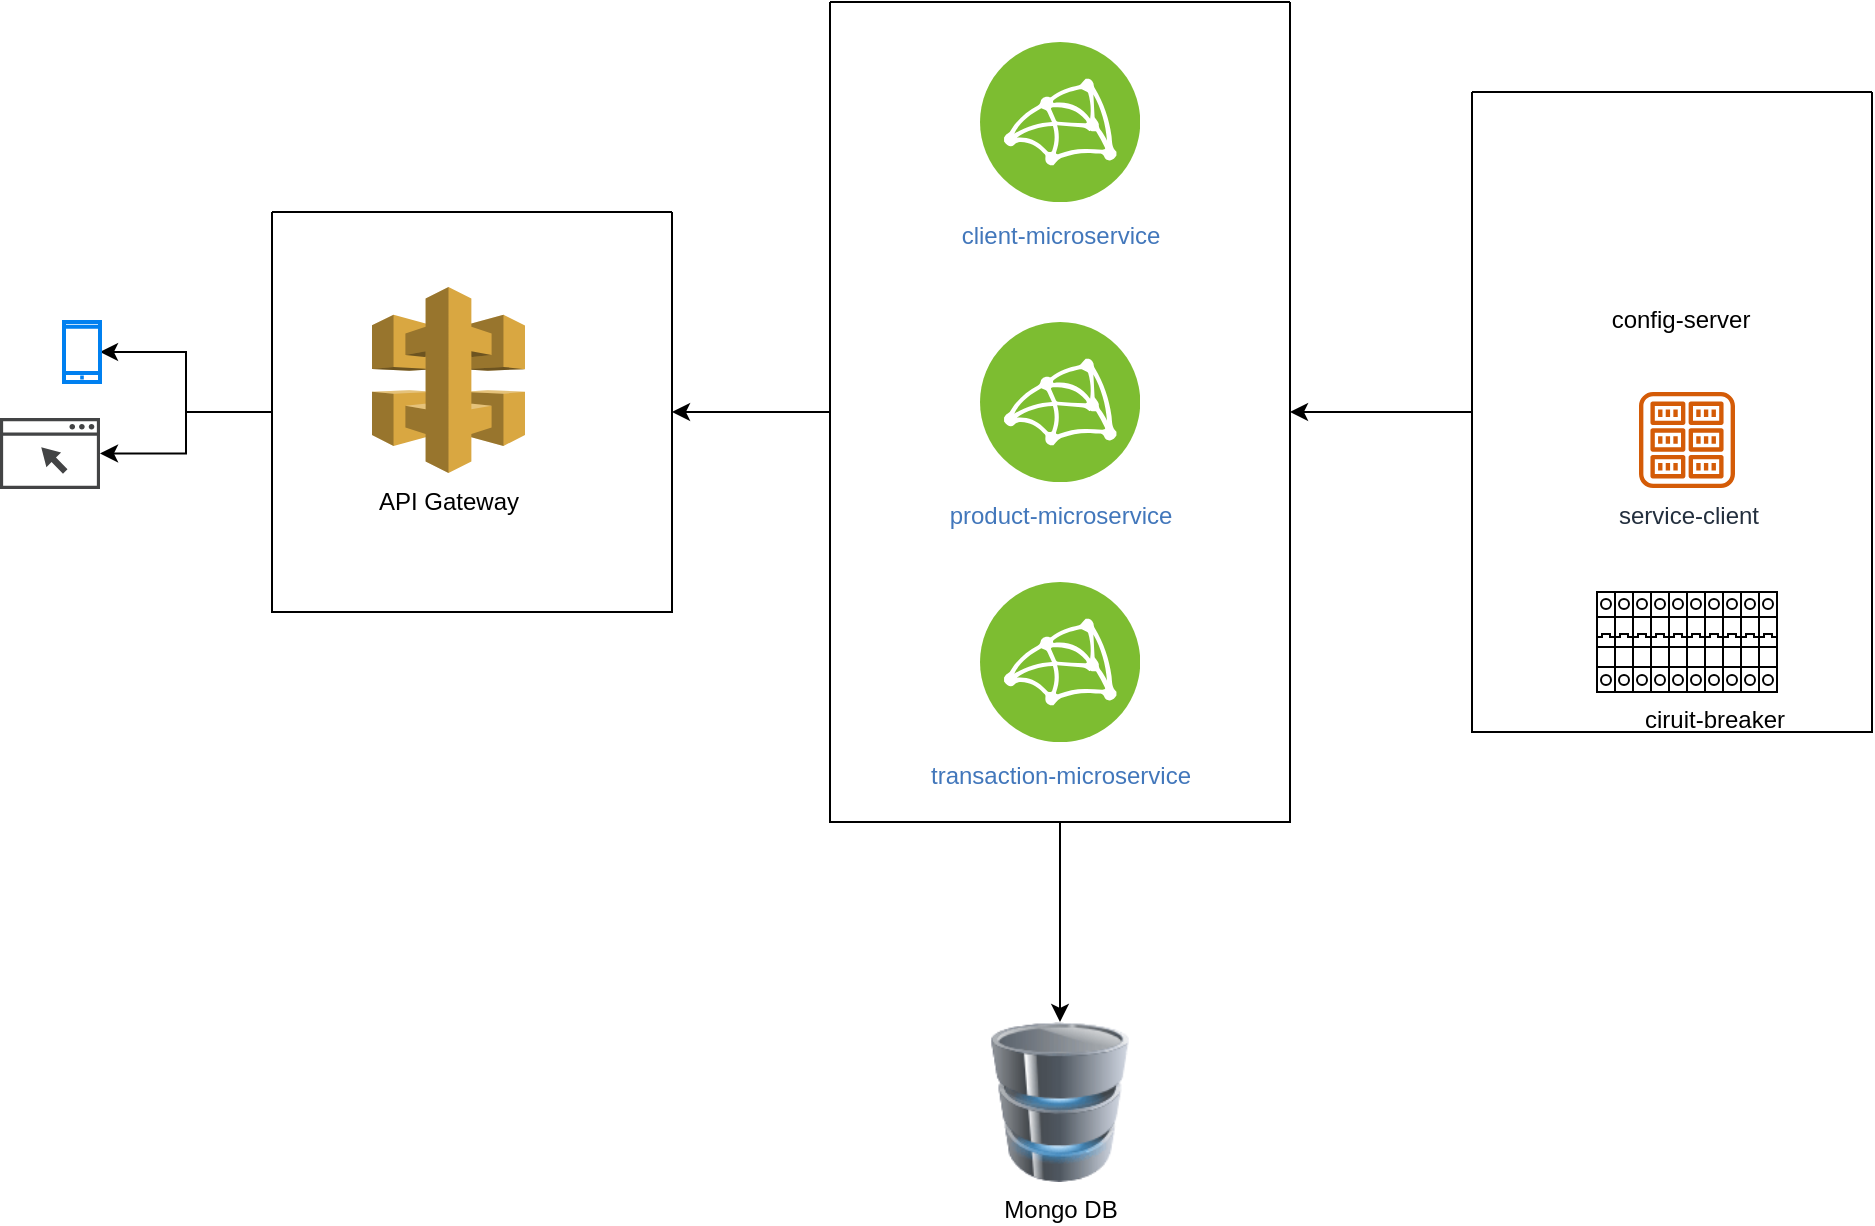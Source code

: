 <mxfile version="16.5.6" type="github">
  <diagram id="7iTIZVN0DzwUxNRBZhhm" name="Page-1">
    <mxGraphModel dx="1609" dy="468" grid="1" gridSize="10" guides="1" tooltips="1" connect="1" arrows="1" fold="1" page="1" pageScale="1" pageWidth="827" pageHeight="1169" math="0" shadow="0">
      <root>
        <mxCell id="0" />
        <mxCell id="1" parent="0" />
        <mxCell id="FQkFN-PBE5myPGdjroCt-23" style="edgeStyle=orthogonalEdgeStyle;rounded=0;orthogonalLoop=1;jettySize=auto;html=1;exitX=0;exitY=0.5;exitDx=0;exitDy=0;" edge="1" parent="1" source="FQkFN-PBE5myPGdjroCt-18" target="FQkFN-PBE5myPGdjroCt-19">
          <mxGeometry relative="1" as="geometry" />
        </mxCell>
        <mxCell id="FQkFN-PBE5myPGdjroCt-18" value="" style="swimlane;startSize=0;" vertex="1" parent="1">
          <mxGeometry x="620" y="65" width="200" height="320" as="geometry" />
        </mxCell>
        <mxCell id="FQkFN-PBE5myPGdjroCt-2" value="config-server" style="shape=image;html=1;verticalAlign=top;verticalLabelPosition=bottom;labelBackgroundColor=#ffffff;imageAspect=0;aspect=fixed;image=https://cdn2.iconfinder.com/data/icons/gnomeicontheme/48x48/apps/gnome-server-config.png" vertex="1" parent="FQkFN-PBE5myPGdjroCt-18">
          <mxGeometry x="68.5" y="30" width="70" height="70" as="geometry" />
        </mxCell>
        <mxCell id="FQkFN-PBE5myPGdjroCt-3" value="service-client" style="sketch=0;outlineConnect=0;fontColor=#232F3E;gradientColor=none;fillColor=#D45B07;strokeColor=none;dashed=0;verticalLabelPosition=bottom;verticalAlign=top;align=center;html=1;fontSize=12;fontStyle=0;aspect=fixed;pointerEvents=1;shape=mxgraph.aws4.registry;" vertex="1" parent="FQkFN-PBE5myPGdjroCt-18">
          <mxGeometry x="83.5" y="150" width="48" height="48" as="geometry" />
        </mxCell>
        <mxCell id="FQkFN-PBE5myPGdjroCt-6" value="" style="verticalLabelPosition=bottom;dashed=0;shadow=0;html=1;align=center;verticalAlign=top;shape=mxgraph.cabinets.cb_1p;" vertex="1" parent="FQkFN-PBE5myPGdjroCt-18">
          <mxGeometry x="62.5" y="250" width="9" height="50" as="geometry" />
        </mxCell>
        <mxCell id="FQkFN-PBE5myPGdjroCt-7" value="" style="verticalLabelPosition=bottom;dashed=0;shadow=0;html=1;align=center;verticalAlign=top;shape=mxgraph.cabinets.cb_1p;" vertex="1" parent="FQkFN-PBE5myPGdjroCt-18">
          <mxGeometry x="71.5" y="250" width="9" height="50" as="geometry" />
        </mxCell>
        <mxCell id="FQkFN-PBE5myPGdjroCt-8" value="" style="verticalLabelPosition=bottom;dashed=0;shadow=0;html=1;align=center;verticalAlign=top;shape=mxgraph.cabinets.cb_1p;" vertex="1" parent="FQkFN-PBE5myPGdjroCt-18">
          <mxGeometry x="80.5" y="250" width="9" height="50" as="geometry" />
        </mxCell>
        <mxCell id="FQkFN-PBE5myPGdjroCt-9" value="" style="verticalLabelPosition=bottom;dashed=0;shadow=0;html=1;align=center;verticalAlign=top;shape=mxgraph.cabinets.cb_1p;" vertex="1" parent="FQkFN-PBE5myPGdjroCt-18">
          <mxGeometry x="89.5" y="250" width="9" height="50" as="geometry" />
        </mxCell>
        <mxCell id="FQkFN-PBE5myPGdjroCt-10" value="" style="verticalLabelPosition=bottom;dashed=0;shadow=0;html=1;align=center;verticalAlign=top;shape=mxgraph.cabinets.cb_1p;" vertex="1" parent="FQkFN-PBE5myPGdjroCt-18">
          <mxGeometry x="98.5" y="250" width="9" height="50" as="geometry" />
        </mxCell>
        <mxCell id="FQkFN-PBE5myPGdjroCt-11" value="" style="verticalLabelPosition=bottom;dashed=0;shadow=0;html=1;align=center;verticalAlign=top;shape=mxgraph.cabinets.cb_1p;" vertex="1" parent="FQkFN-PBE5myPGdjroCt-18">
          <mxGeometry x="107.5" y="250" width="9" height="50" as="geometry" />
        </mxCell>
        <mxCell id="FQkFN-PBE5myPGdjroCt-12" value="ciruit-breaker" style="verticalLabelPosition=bottom;dashed=0;shadow=0;html=1;align=center;verticalAlign=top;shape=mxgraph.cabinets.cb_1p;" vertex="1" parent="FQkFN-PBE5myPGdjroCt-18">
          <mxGeometry x="116.5" y="250" width="9" height="50" as="geometry" />
        </mxCell>
        <mxCell id="FQkFN-PBE5myPGdjroCt-13" value="" style="verticalLabelPosition=bottom;dashed=0;shadow=0;html=1;align=center;verticalAlign=top;shape=mxgraph.cabinets.cb_1p;" vertex="1" parent="FQkFN-PBE5myPGdjroCt-18">
          <mxGeometry x="125.5" y="250" width="9" height="50" as="geometry" />
        </mxCell>
        <mxCell id="FQkFN-PBE5myPGdjroCt-14" value="" style="verticalLabelPosition=bottom;dashed=0;shadow=0;html=1;align=center;verticalAlign=top;shape=mxgraph.cabinets.cb_1p;" vertex="1" parent="FQkFN-PBE5myPGdjroCt-18">
          <mxGeometry x="134.5" y="250" width="9" height="50" as="geometry" />
        </mxCell>
        <mxCell id="FQkFN-PBE5myPGdjroCt-15" value="" style="verticalLabelPosition=bottom;dashed=0;shadow=0;html=1;align=center;verticalAlign=top;shape=mxgraph.cabinets.cb_1p;" vertex="1" parent="FQkFN-PBE5myPGdjroCt-18">
          <mxGeometry x="143.5" y="250" width="9" height="50" as="geometry" />
        </mxCell>
        <mxCell id="FQkFN-PBE5myPGdjroCt-22" style="edgeStyle=orthogonalEdgeStyle;rounded=0;orthogonalLoop=1;jettySize=auto;html=1;entryX=0.5;entryY=0;entryDx=0;entryDy=0;" edge="1" parent="1" source="FQkFN-PBE5myPGdjroCt-19" target="FQkFN-PBE5myPGdjroCt-21">
          <mxGeometry relative="1" as="geometry" />
        </mxCell>
        <mxCell id="FQkFN-PBE5myPGdjroCt-24" style="edgeStyle=orthogonalEdgeStyle;rounded=0;orthogonalLoop=1;jettySize=auto;html=1;entryX=1;entryY=0.5;entryDx=0;entryDy=0;" edge="1" parent="1" source="FQkFN-PBE5myPGdjroCt-19" target="FQkFN-PBE5myPGdjroCt-20">
          <mxGeometry relative="1" as="geometry" />
        </mxCell>
        <mxCell id="FQkFN-PBE5myPGdjroCt-19" value="" style="swimlane;startSize=0;" vertex="1" parent="1">
          <mxGeometry x="299" y="20" width="230" height="410" as="geometry" />
        </mxCell>
        <mxCell id="TIBrS6brGKW57HmacOK9-1" value="client-microservice" style="aspect=fixed;perimeter=ellipsePerimeter;html=1;align=center;shadow=0;dashed=0;fontColor=#4277BB;labelBackgroundColor=#ffffff;fontSize=12;spacingTop=3;image;image=img/lib/ibm/infrastructure/microservices_mesh.svg;" parent="FQkFN-PBE5myPGdjroCt-19" vertex="1">
          <mxGeometry x="75" y="20" width="80" height="80" as="geometry" />
        </mxCell>
        <mxCell id="TIBrS6brGKW57HmacOK9-2" value="product-microservice&lt;br&gt;" style="aspect=fixed;perimeter=ellipsePerimeter;html=1;align=center;shadow=0;dashed=0;fontColor=#4277BB;labelBackgroundColor=#ffffff;fontSize=12;spacingTop=3;image;image=img/lib/ibm/infrastructure/microservices_mesh.svg;" parent="FQkFN-PBE5myPGdjroCt-19" vertex="1">
          <mxGeometry x="75" y="160" width="80" height="80" as="geometry" />
        </mxCell>
        <mxCell id="TIBrS6brGKW57HmacOK9-3" value="transaction-microservice" style="aspect=fixed;perimeter=ellipsePerimeter;html=1;align=center;shadow=0;dashed=0;fontColor=#4277BB;labelBackgroundColor=#ffffff;fontSize=12;spacingTop=3;image;image=img/lib/ibm/infrastructure/microservices_mesh.svg;" parent="FQkFN-PBE5myPGdjroCt-19" vertex="1">
          <mxGeometry x="75" y="290" width="80" height="80" as="geometry" />
        </mxCell>
        <mxCell id="FQkFN-PBE5myPGdjroCt-31" style="edgeStyle=orthogonalEdgeStyle;rounded=0;orthogonalLoop=1;jettySize=auto;html=1;exitX=0;exitY=0.5;exitDx=0;exitDy=0;" edge="1" parent="1" source="FQkFN-PBE5myPGdjroCt-20" target="FQkFN-PBE5myPGdjroCt-25">
          <mxGeometry relative="1" as="geometry" />
        </mxCell>
        <mxCell id="FQkFN-PBE5myPGdjroCt-32" style="edgeStyle=orthogonalEdgeStyle;rounded=0;orthogonalLoop=1;jettySize=auto;html=1;exitX=0;exitY=0.5;exitDx=0;exitDy=0;" edge="1" parent="1" source="FQkFN-PBE5myPGdjroCt-20" target="FQkFN-PBE5myPGdjroCt-30">
          <mxGeometry relative="1" as="geometry" />
        </mxCell>
        <mxCell id="FQkFN-PBE5myPGdjroCt-20" value="" style="swimlane;startSize=0;" vertex="1" parent="1">
          <mxGeometry x="20" y="125" width="200" height="200" as="geometry" />
        </mxCell>
        <mxCell id="FQkFN-PBE5myPGdjroCt-17" value="API Gateway" style="outlineConnect=0;dashed=0;verticalLabelPosition=bottom;verticalAlign=top;align=center;html=1;shape=mxgraph.aws3.api_gateway;fillColor=#D9A741;gradientColor=none;" vertex="1" parent="FQkFN-PBE5myPGdjroCt-20">
          <mxGeometry x="50" y="37.5" width="76.5" height="93" as="geometry" />
        </mxCell>
        <mxCell id="FQkFN-PBE5myPGdjroCt-21" value="Mongo DB" style="image;html=1;image=img/lib/clip_art/computers/Database_128x128.png" vertex="1" parent="1">
          <mxGeometry x="374" y="530" width="80" height="80" as="geometry" />
        </mxCell>
        <mxCell id="FQkFN-PBE5myPGdjroCt-25" value="" style="html=1;verticalLabelPosition=bottom;align=center;labelBackgroundColor=#ffffff;verticalAlign=top;strokeWidth=2;strokeColor=#0080F0;shadow=0;dashed=0;shape=mxgraph.ios7.icons.smartphone;" vertex="1" parent="1">
          <mxGeometry x="-84" y="180" width="18" height="30" as="geometry" />
        </mxCell>
        <mxCell id="FQkFN-PBE5myPGdjroCt-30" value="" style="sketch=0;pointerEvents=1;shadow=0;dashed=0;html=1;strokeColor=none;fillColor=#434445;aspect=fixed;labelPosition=center;verticalLabelPosition=bottom;verticalAlign=top;align=center;outlineConnect=0;shape=mxgraph.vvd.web_browser;" vertex="1" parent="1">
          <mxGeometry x="-116" y="228" width="50" height="35.5" as="geometry" />
        </mxCell>
      </root>
    </mxGraphModel>
  </diagram>
</mxfile>
